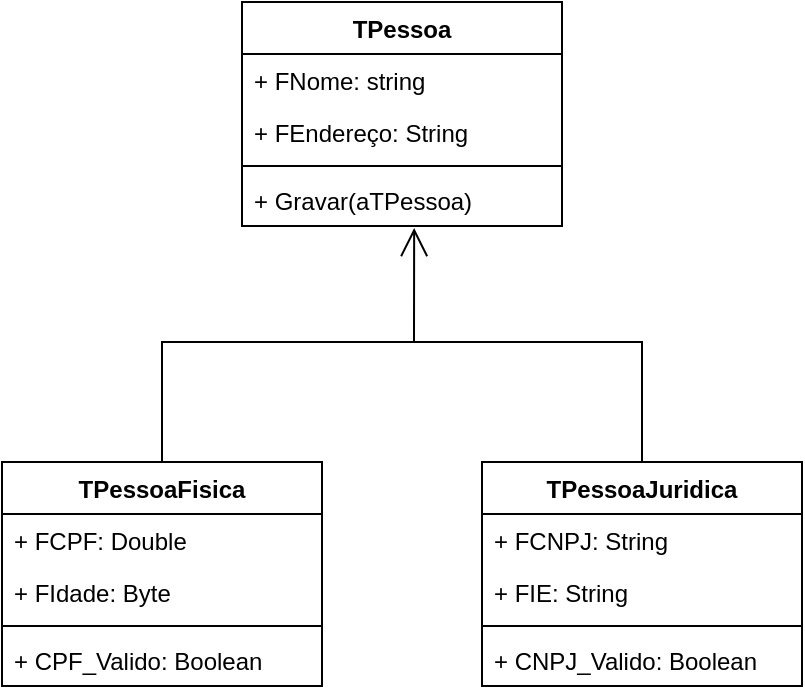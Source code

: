 <mxfile version="20.4.0" type="device"><diagram id="C5RBs43oDa-KdzZeNtuy" name="Page-1"><mxGraphModel dx="539" dy="509" grid="1" gridSize="10" guides="1" tooltips="1" connect="1" arrows="1" fold="1" page="1" pageScale="1" pageWidth="827" pageHeight="1169" math="0" shadow="0"><root><mxCell id="WIyWlLk6GJQsqaUBKTNV-0"/><mxCell id="WIyWlLk6GJQsqaUBKTNV-1" parent="WIyWlLk6GJQsqaUBKTNV-0"/><mxCell id="ulOp1FzeJHFlN47kP67H-0" value="TPessoa" style="swimlane;fontStyle=1;align=center;verticalAlign=top;childLayout=stackLayout;horizontal=1;startSize=26;horizontalStack=0;resizeParent=1;resizeParentMax=0;resizeLast=0;collapsible=1;marginBottom=0;" vertex="1" parent="WIyWlLk6GJQsqaUBKTNV-1"><mxGeometry x="340" y="100" width="160" height="112" as="geometry"/></mxCell><mxCell id="ulOp1FzeJHFlN47kP67H-1" value="+ FNome: string" style="text;strokeColor=none;fillColor=none;align=left;verticalAlign=top;spacingLeft=4;spacingRight=4;overflow=hidden;rotatable=0;points=[[0,0.5],[1,0.5]];portConstraint=eastwest;" vertex="1" parent="ulOp1FzeJHFlN47kP67H-0"><mxGeometry y="26" width="160" height="26" as="geometry"/></mxCell><mxCell id="ulOp1FzeJHFlN47kP67H-3" value="+ FEndereço: String" style="text;strokeColor=none;fillColor=none;align=left;verticalAlign=top;spacingLeft=4;spacingRight=4;overflow=hidden;rotatable=0;points=[[0,0.5],[1,0.5]];portConstraint=eastwest;" vertex="1" parent="ulOp1FzeJHFlN47kP67H-0"><mxGeometry y="52" width="160" height="26" as="geometry"/></mxCell><mxCell id="ulOp1FzeJHFlN47kP67H-2" value="" style="line;strokeWidth=1;fillColor=none;align=left;verticalAlign=middle;spacingTop=-1;spacingLeft=3;spacingRight=3;rotatable=0;labelPosition=right;points=[];portConstraint=eastwest;strokeColor=inherit;" vertex="1" parent="ulOp1FzeJHFlN47kP67H-0"><mxGeometry y="78" width="160" height="8" as="geometry"/></mxCell><mxCell id="ulOp1FzeJHFlN47kP67H-5" value="+ Gravar(aTPessoa)" style="text;strokeColor=none;fillColor=none;align=left;verticalAlign=top;spacingLeft=4;spacingRight=4;overflow=hidden;rotatable=0;points=[[0,0.5],[1,0.5]];portConstraint=eastwest;" vertex="1" parent="ulOp1FzeJHFlN47kP67H-0"><mxGeometry y="86" width="160" height="26" as="geometry"/></mxCell><mxCell id="ulOp1FzeJHFlN47kP67H-11" value="TPessoaFisica" style="swimlane;fontStyle=1;align=center;verticalAlign=top;childLayout=stackLayout;horizontal=1;startSize=26;horizontalStack=0;resizeParent=1;resizeParentMax=0;resizeLast=0;collapsible=1;marginBottom=0;" vertex="1" parent="WIyWlLk6GJQsqaUBKTNV-1"><mxGeometry x="220" y="330" width="160" height="112" as="geometry"/></mxCell><mxCell id="ulOp1FzeJHFlN47kP67H-12" value="+ FCPF: Double" style="text;strokeColor=none;fillColor=none;align=left;verticalAlign=top;spacingLeft=4;spacingRight=4;overflow=hidden;rotatable=0;points=[[0,0.5],[1,0.5]];portConstraint=eastwest;" vertex="1" parent="ulOp1FzeJHFlN47kP67H-11"><mxGeometry y="26" width="160" height="26" as="geometry"/></mxCell><mxCell id="ulOp1FzeJHFlN47kP67H-15" value="+ FIdade: Byte" style="text;strokeColor=none;fillColor=none;align=left;verticalAlign=top;spacingLeft=4;spacingRight=4;overflow=hidden;rotatable=0;points=[[0,0.5],[1,0.5]];portConstraint=eastwest;" vertex="1" parent="ulOp1FzeJHFlN47kP67H-11"><mxGeometry y="52" width="160" height="26" as="geometry"/></mxCell><mxCell id="ulOp1FzeJHFlN47kP67H-13" value="" style="line;strokeWidth=1;fillColor=none;align=left;verticalAlign=middle;spacingTop=-1;spacingLeft=3;spacingRight=3;rotatable=0;labelPosition=right;points=[];portConstraint=eastwest;strokeColor=inherit;" vertex="1" parent="ulOp1FzeJHFlN47kP67H-11"><mxGeometry y="78" width="160" height="8" as="geometry"/></mxCell><mxCell id="ulOp1FzeJHFlN47kP67H-14" value="+ CPF_Valido: Boolean" style="text;strokeColor=none;fillColor=none;align=left;verticalAlign=top;spacingLeft=4;spacingRight=4;overflow=hidden;rotatable=0;points=[[0,0.5],[1,0.5]];portConstraint=eastwest;" vertex="1" parent="ulOp1FzeJHFlN47kP67H-11"><mxGeometry y="86" width="160" height="26" as="geometry"/></mxCell><mxCell id="ulOp1FzeJHFlN47kP67H-20" value="TPessoaJuridica" style="swimlane;fontStyle=1;align=center;verticalAlign=top;childLayout=stackLayout;horizontal=1;startSize=26;horizontalStack=0;resizeParent=1;resizeParentMax=0;resizeLast=0;collapsible=1;marginBottom=0;" vertex="1" parent="WIyWlLk6GJQsqaUBKTNV-1"><mxGeometry x="460" y="330" width="160" height="112" as="geometry"/></mxCell><mxCell id="ulOp1FzeJHFlN47kP67H-21" value="+ FCNPJ: String" style="text;strokeColor=none;fillColor=none;align=left;verticalAlign=top;spacingLeft=4;spacingRight=4;overflow=hidden;rotatable=0;points=[[0,0.5],[1,0.5]];portConstraint=eastwest;" vertex="1" parent="ulOp1FzeJHFlN47kP67H-20"><mxGeometry y="26" width="160" height="26" as="geometry"/></mxCell><mxCell id="ulOp1FzeJHFlN47kP67H-24" value="+ FIE: String" style="text;strokeColor=none;fillColor=none;align=left;verticalAlign=top;spacingLeft=4;spacingRight=4;overflow=hidden;rotatable=0;points=[[0,0.5],[1,0.5]];portConstraint=eastwest;" vertex="1" parent="ulOp1FzeJHFlN47kP67H-20"><mxGeometry y="52" width="160" height="26" as="geometry"/></mxCell><mxCell id="ulOp1FzeJHFlN47kP67H-22" value="" style="line;strokeWidth=1;fillColor=none;align=left;verticalAlign=middle;spacingTop=-1;spacingLeft=3;spacingRight=3;rotatable=0;labelPosition=right;points=[];portConstraint=eastwest;strokeColor=inherit;" vertex="1" parent="ulOp1FzeJHFlN47kP67H-20"><mxGeometry y="78" width="160" height="8" as="geometry"/></mxCell><mxCell id="ulOp1FzeJHFlN47kP67H-23" value="+ CNPJ_Valido: Boolean" style="text;strokeColor=none;fillColor=none;align=left;verticalAlign=top;spacingLeft=4;spacingRight=4;overflow=hidden;rotatable=0;points=[[0,0.5],[1,0.5]];portConstraint=eastwest;" vertex="1" parent="ulOp1FzeJHFlN47kP67H-20"><mxGeometry y="86" width="160" height="26" as="geometry"/></mxCell><mxCell id="ulOp1FzeJHFlN47kP67H-28" value="" style="endArrow=open;endFill=1;endSize=12;html=1;rounded=0;elbow=vertical;exitX=0.5;exitY=0;exitDx=0;exitDy=0;entryX=0.538;entryY=1.038;entryDx=0;entryDy=0;entryPerimeter=0;" edge="1" parent="WIyWlLk6GJQsqaUBKTNV-1" source="ulOp1FzeJHFlN47kP67H-11" target="ulOp1FzeJHFlN47kP67H-5"><mxGeometry width="160" relative="1" as="geometry"><mxPoint x="340" y="360" as="sourcePoint"/><mxPoint x="430" y="270" as="targetPoint"/><Array as="points"><mxPoint x="300" y="270"/><mxPoint x="426" y="270"/></Array></mxGeometry></mxCell><mxCell id="ulOp1FzeJHFlN47kP67H-41" value="" style="endArrow=none;html=1;rounded=0;strokeWidth=1;elbow=vertical;entryX=0.5;entryY=0;entryDx=0;entryDy=0;" edge="1" parent="WIyWlLk6GJQsqaUBKTNV-1" target="ulOp1FzeJHFlN47kP67H-20"><mxGeometry width="50" height="50" relative="1" as="geometry"><mxPoint x="420" y="270" as="sourcePoint"/><mxPoint x="565" y="250" as="targetPoint"/><Array as="points"><mxPoint x="540" y="270"/></Array></mxGeometry></mxCell></root></mxGraphModel></diagram></mxfile>
